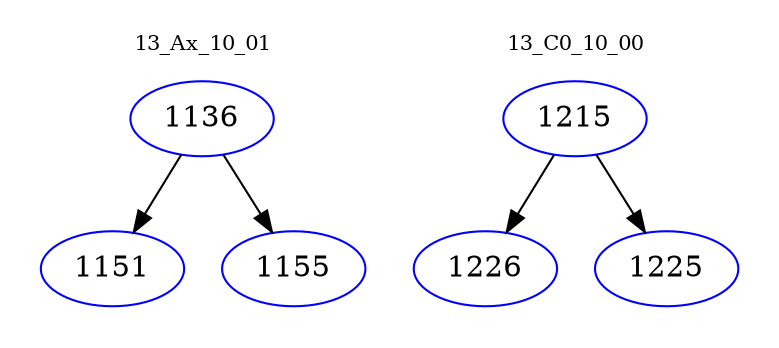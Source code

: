 digraph{
subgraph cluster_0 {
color = white
label = "13_Ax_10_01";
fontsize=10;
T0_1136 [label="1136", color="blue"]
T0_1136 -> T0_1151 [color="black"]
T0_1151 [label="1151", color="blue"]
T0_1136 -> T0_1155 [color="black"]
T0_1155 [label="1155", color="blue"]
}
subgraph cluster_1 {
color = white
label = "13_C0_10_00";
fontsize=10;
T1_1215 [label="1215", color="blue"]
T1_1215 -> T1_1226 [color="black"]
T1_1226 [label="1226", color="blue"]
T1_1215 -> T1_1225 [color="black"]
T1_1225 [label="1225", color="blue"]
}
}
